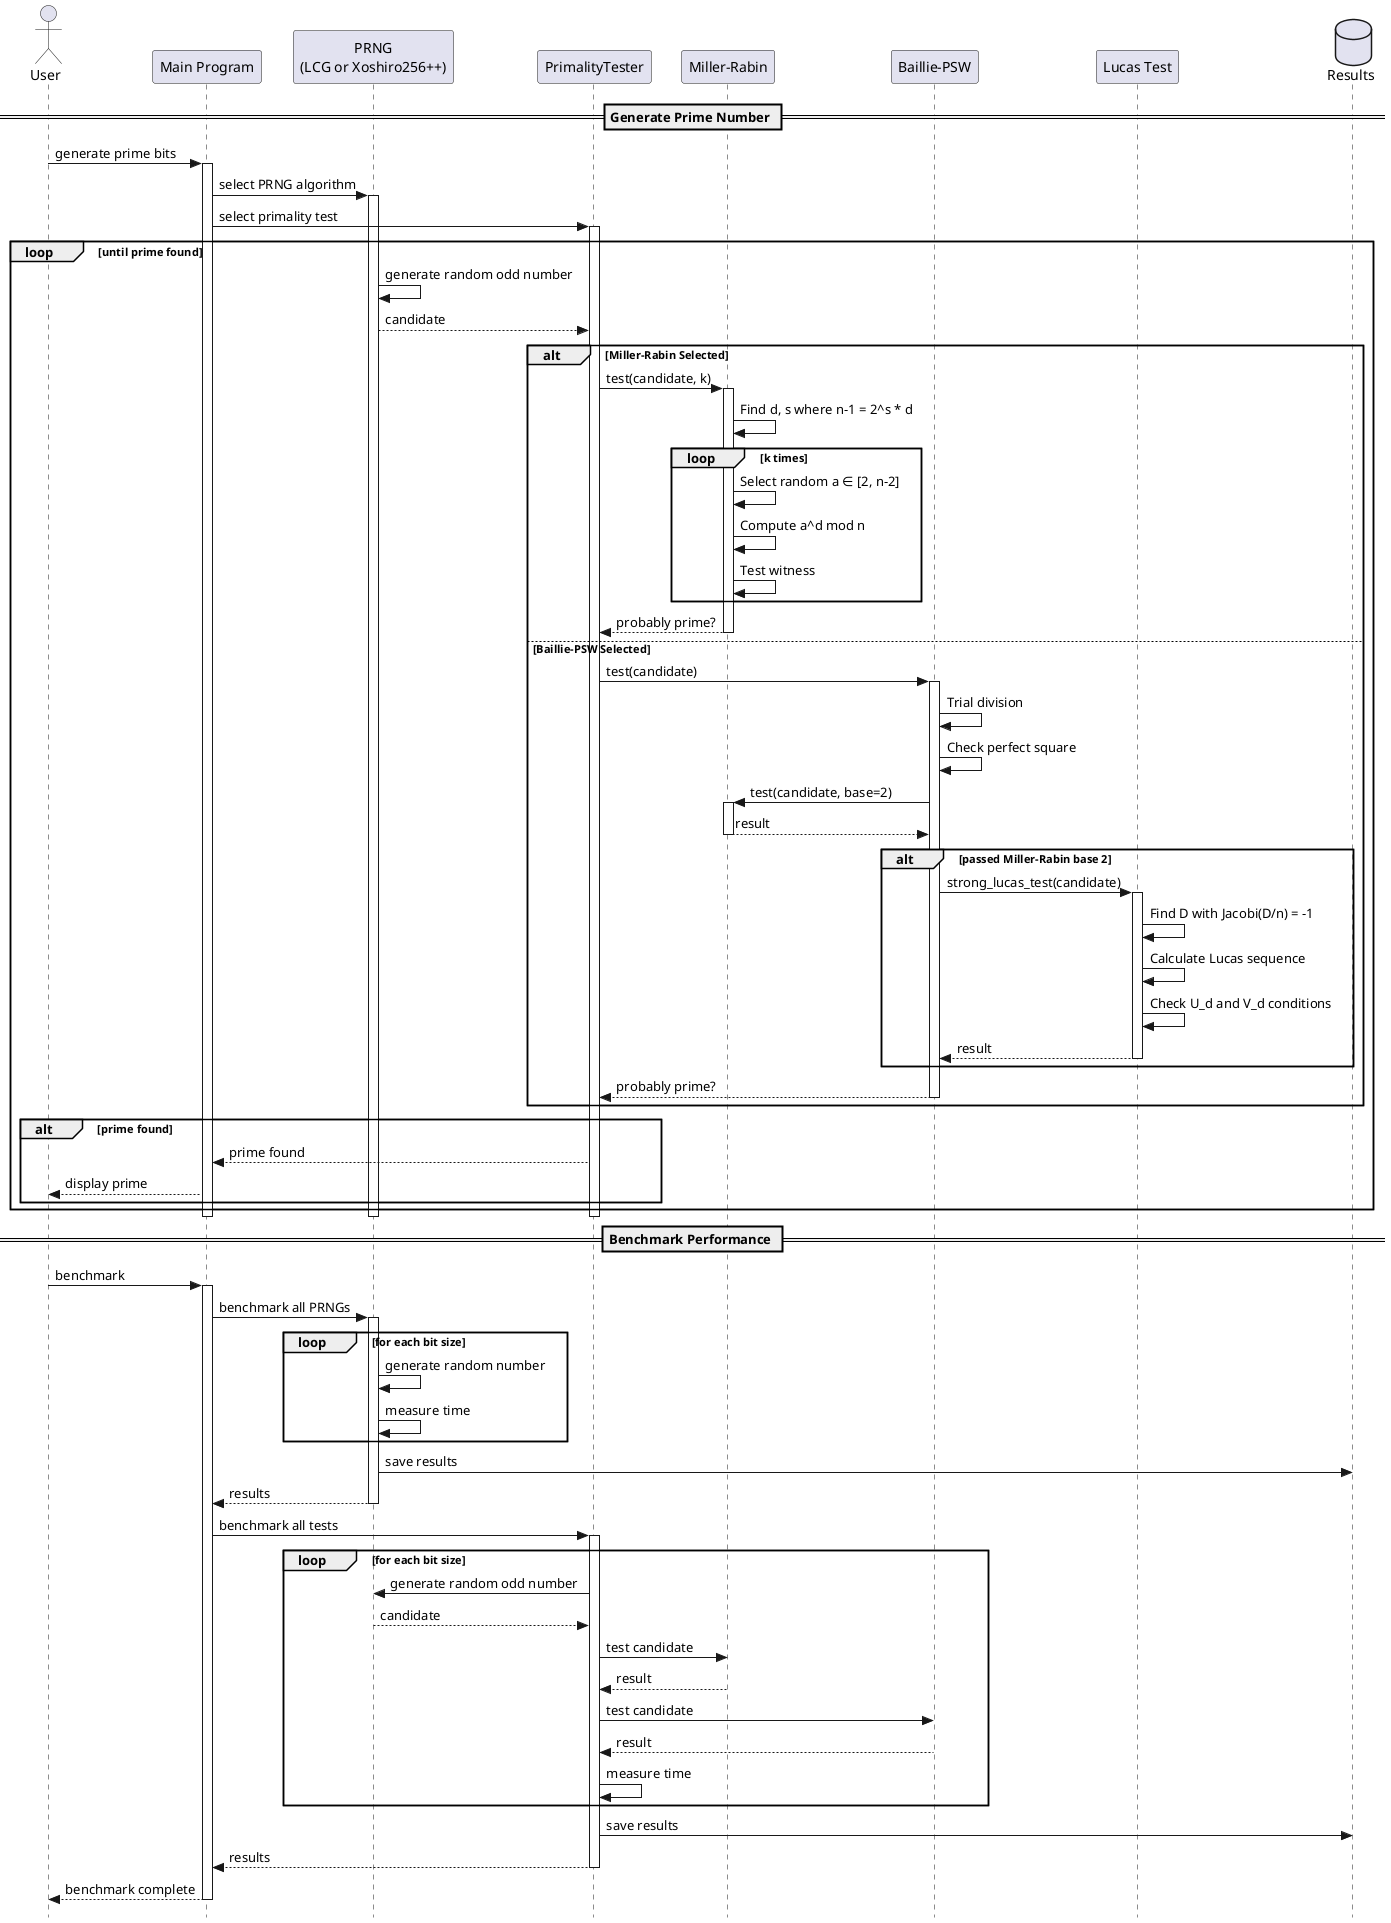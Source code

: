 @startuml Prime Number Workflow

skinparam backgroundColor white
skinparam style strictuml

actor User
participant "Main Program" as Main
participant "PRNG\n(LCG or Xoshiro256++)" as PRNG
participant "PrimalityTester" as Tester
participant "Miller-Rabin" as MR
participant "Baillie-PSW" as BPSW
participant "Lucas Test" as Lucas
database "Results" as Results

== Generate Prime Number ==

User -> Main : generate prime bits
activate Main

Main -> PRNG : select PRNG algorithm
activate PRNG

Main -> Tester : select primality test
activate Tester

loop until prime found
    PRNG -> PRNG : generate random odd number
    PRNG --> Tester : candidate

    alt Miller-Rabin Selected
        Tester -> MR : test(candidate, k)
        activate MR
        
        MR -> MR : Find d, s where n-1 = 2^s * d
        
        loop k times
            MR -> MR : Select random a ∈ [2, n-2]
            MR -> MR : Compute a^d mod n
            MR -> MR : Test witness
        end
        
        MR --> Tester : probably prime?
        deactivate MR
        
    else Baillie-PSW Selected
        Tester -> BPSW : test(candidate)
        activate BPSW
        
        BPSW -> BPSW : Trial division
        BPSW -> BPSW : Check perfect square
        
        BPSW -> MR : test(candidate, base=2)
        activate MR
        MR --> BPSW : result
        deactivate MR
        
        alt passed Miller-Rabin base 2
            BPSW -> Lucas : strong_lucas_test(candidate)
            activate Lucas
            
            Lucas -> Lucas : Find D with Jacobi(D/n) = -1
            Lucas -> Lucas : Calculate Lucas sequence
            Lucas -> Lucas : Check U_d and V_d conditions
            
            Lucas --> BPSW : result
            deactivate Lucas
        end
        
        BPSW --> Tester : probably prime?
        deactivate BPSW
    end
    
    alt prime found
        Tester --> Main : prime found
        Main --> User : display prime
    end
end

deactivate Tester
deactivate PRNG
deactivate Main

== Benchmark Performance ==

User -> Main : benchmark
activate Main

Main -> PRNG : benchmark all PRNGs
activate PRNG

loop for each bit size
    PRNG -> PRNG : generate random number
    PRNG -> PRNG : measure time
end

PRNG -> Results : save results
PRNG --> Main : results
deactivate PRNG

Main -> Tester : benchmark all tests
activate Tester

loop for each bit size
    Tester -> PRNG : generate random odd number
    PRNG --> Tester : candidate
    
    Tester -> MR : test candidate
    MR --> Tester : result
    
    Tester -> BPSW : test candidate
    BPSW --> Tester : result
    
    Tester -> Tester : measure time
end

Tester -> Results : save results
Tester --> Main : results
deactivate Tester

Main --> User : benchmark complete
deactivate Main

@enduml 